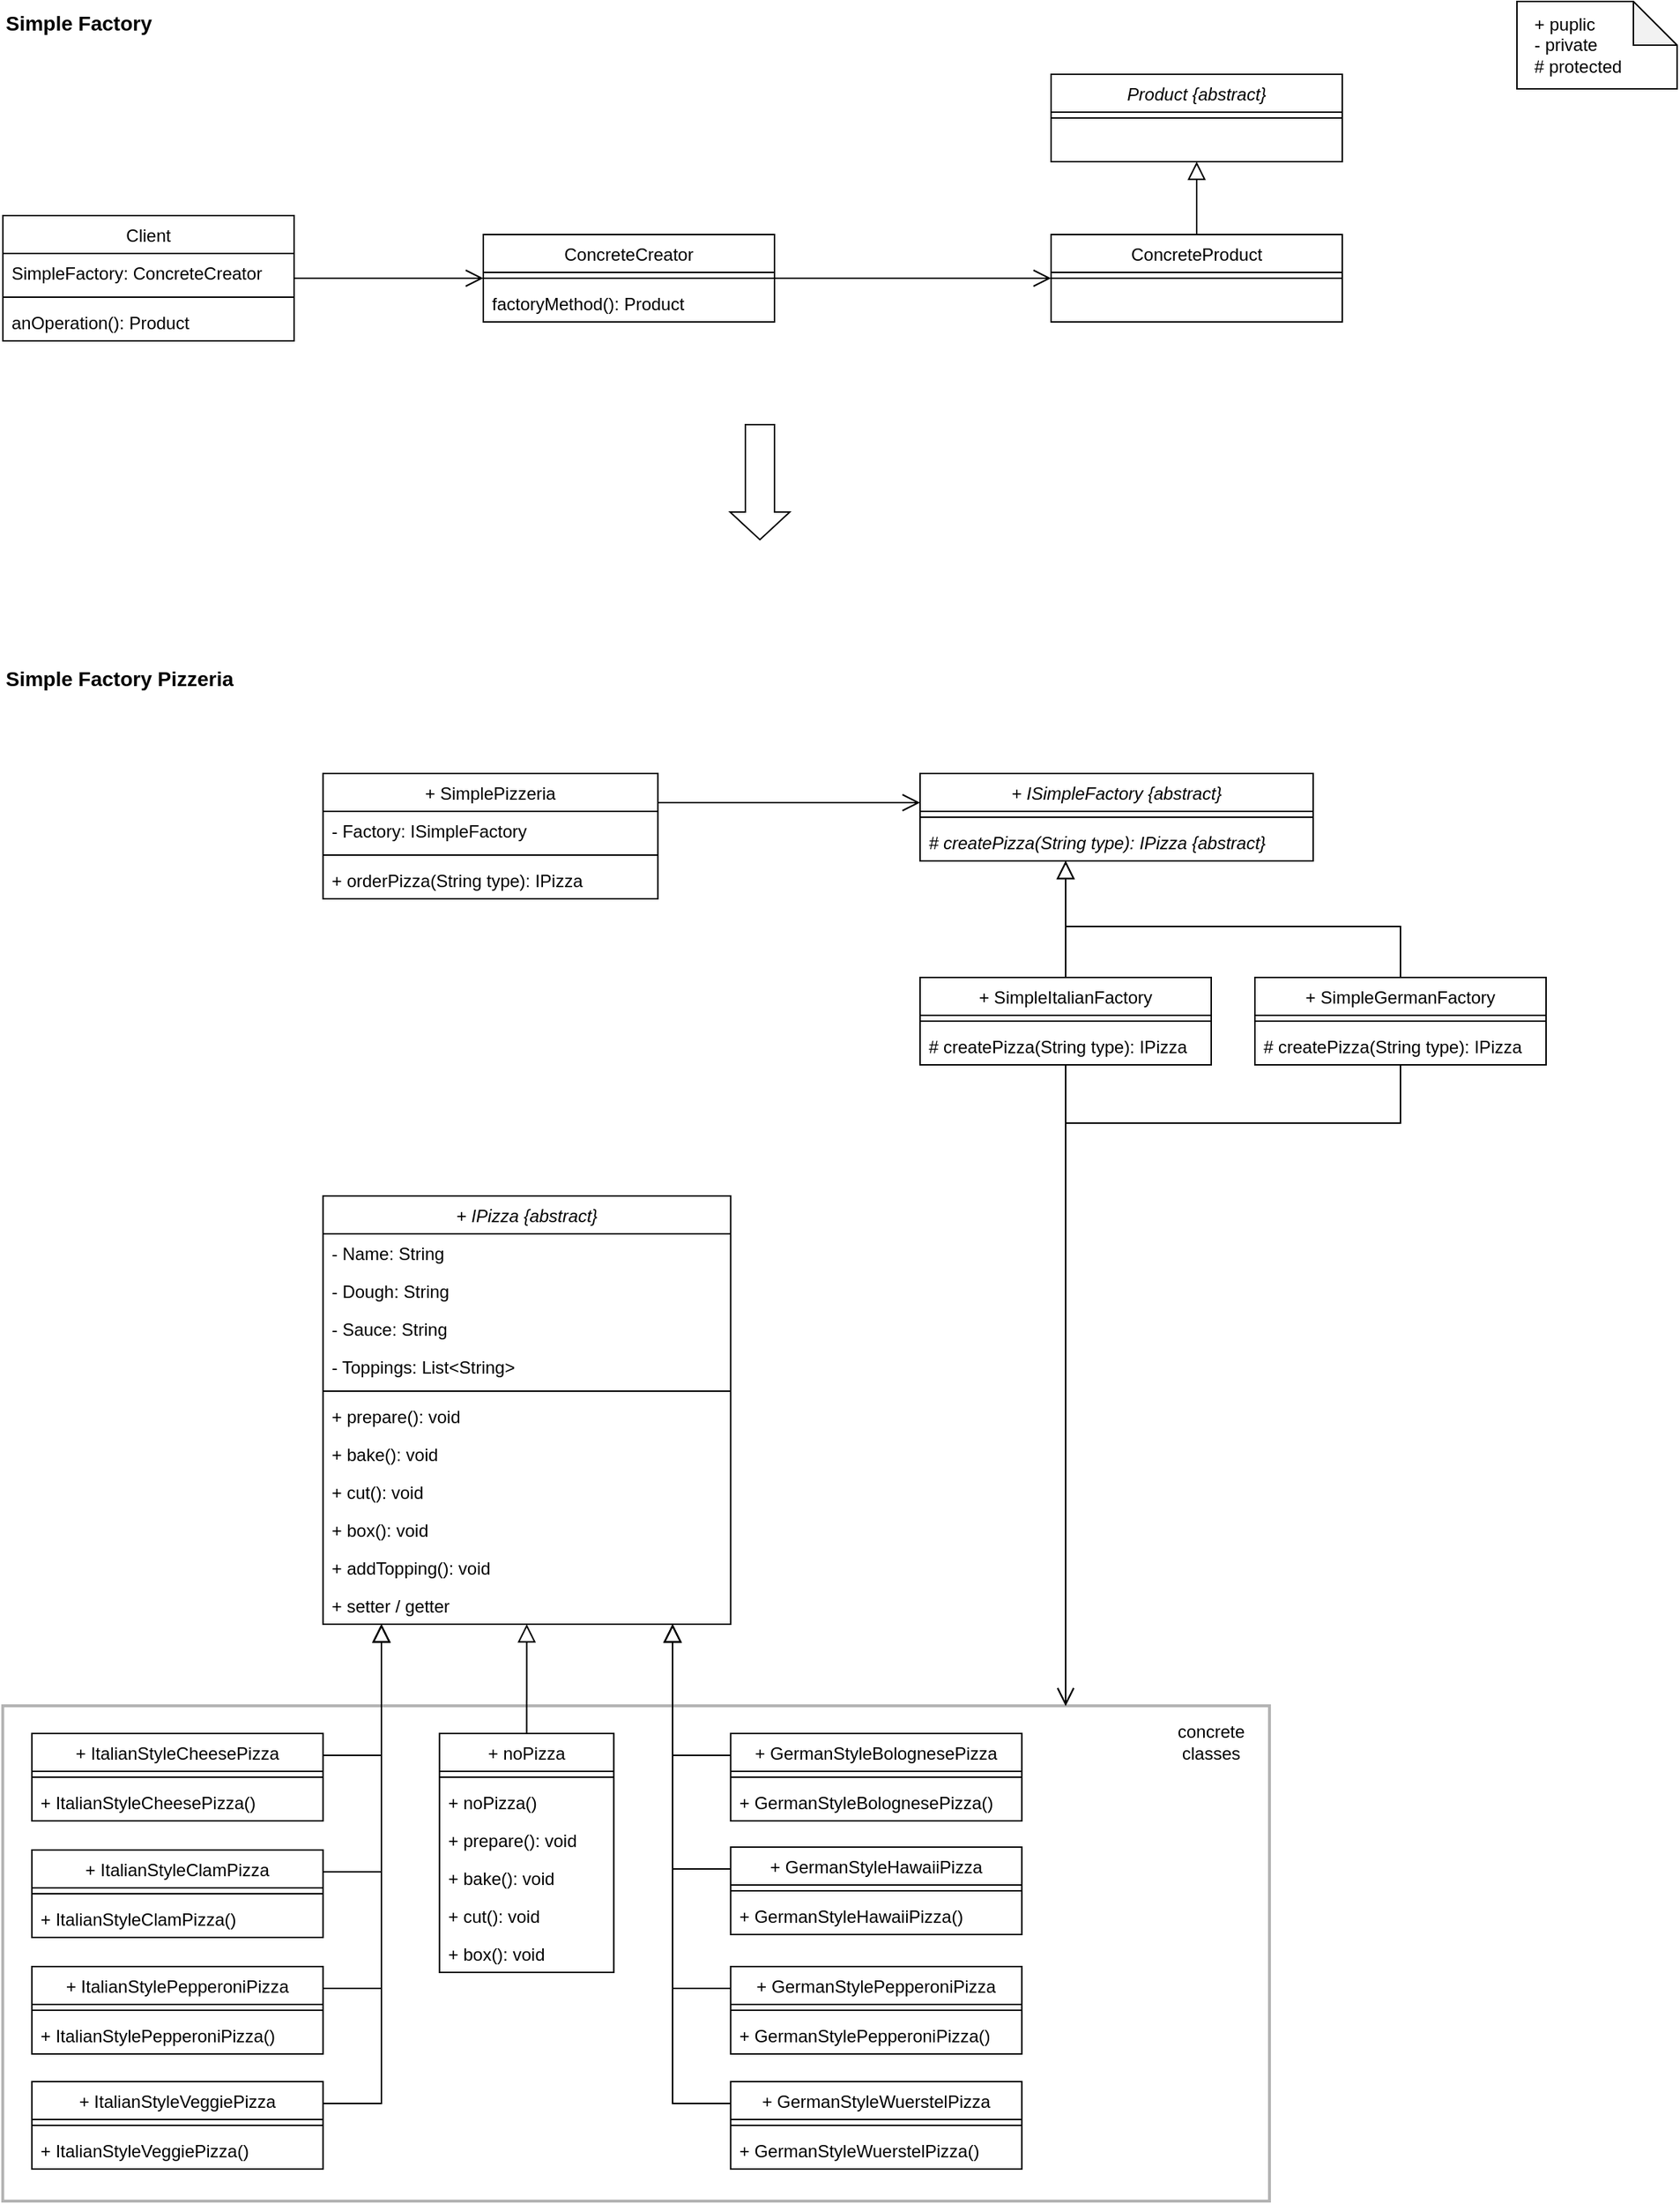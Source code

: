 <mxfile version="24.1.0" type="device">
  <diagram id="C5RBs43oDa-KdzZeNtuy" name="Page-1">
    <mxGraphModel dx="1418" dy="1647" grid="1" gridSize="10" guides="1" tooltips="1" connect="1" arrows="1" fold="1" page="1" pageScale="1" pageWidth="1169" pageHeight="827" math="0" shadow="0">
      <root>
        <mxCell id="WIyWlLk6GJQsqaUBKTNV-0" />
        <mxCell id="WIyWlLk6GJQsqaUBKTNV-1" parent="WIyWlLk6GJQsqaUBKTNV-0" />
        <mxCell id="6FyitzH5xC6aoxi7p-sE-175" value="" style="rounded=0;whiteSpace=wrap;html=1;strokeWidth=2;strokeColor=#B3B3B3;" parent="WIyWlLk6GJQsqaUBKTNV-1" vertex="1">
          <mxGeometry x="9.88" y="350" width="870.12" height="340" as="geometry" />
        </mxCell>
        <mxCell id="zkfFHV4jXpPFQw0GAbJ--0" value="+ ISimpleFactory {abstract}" style="swimlane;fontStyle=2;align=center;verticalAlign=top;childLayout=stackLayout;horizontal=1;startSize=26;horizontalStack=0;resizeParent=1;resizeLast=0;collapsible=1;marginBottom=0;rounded=0;shadow=0;strokeWidth=1;" parent="WIyWlLk6GJQsqaUBKTNV-1" vertex="1">
          <mxGeometry x="640" y="-290" width="270" height="60" as="geometry">
            <mxRectangle x="230" y="140" width="160" height="26" as="alternateBounds" />
          </mxGeometry>
        </mxCell>
        <mxCell id="zkfFHV4jXpPFQw0GAbJ--4" value="" style="line;html=1;strokeWidth=1;align=left;verticalAlign=middle;spacingTop=-1;spacingLeft=3;spacingRight=3;rotatable=0;labelPosition=right;points=[];portConstraint=eastwest;" parent="zkfFHV4jXpPFQw0GAbJ--0" vertex="1">
          <mxGeometry y="26" width="270" height="8" as="geometry" />
        </mxCell>
        <mxCell id="zkfFHV4jXpPFQw0GAbJ--5" value="# createPizza(String type): IPizza {abstract}" style="text;align=left;verticalAlign=top;spacingLeft=4;spacingRight=4;overflow=hidden;rotatable=0;points=[[0,0.5],[1,0.5]];portConstraint=eastwest;fontStyle=2" parent="zkfFHV4jXpPFQw0GAbJ--0" vertex="1">
          <mxGeometry y="34" width="270" height="26" as="geometry" />
        </mxCell>
        <mxCell id="zkfFHV4jXpPFQw0GAbJ--6" value="+ SimpleItalianFactory" style="swimlane;fontStyle=0;align=center;verticalAlign=top;childLayout=stackLayout;horizontal=1;startSize=26;horizontalStack=0;resizeParent=1;resizeLast=0;collapsible=1;marginBottom=0;rounded=0;shadow=0;strokeWidth=1;" parent="WIyWlLk6GJQsqaUBKTNV-1" vertex="1">
          <mxGeometry x="640" y="-150" width="200" height="60" as="geometry">
            <mxRectangle x="130" y="380" width="160" height="26" as="alternateBounds" />
          </mxGeometry>
        </mxCell>
        <mxCell id="zkfFHV4jXpPFQw0GAbJ--9" value="" style="line;html=1;strokeWidth=1;align=left;verticalAlign=middle;spacingTop=-1;spacingLeft=3;spacingRight=3;rotatable=0;labelPosition=right;points=[];portConstraint=eastwest;" parent="zkfFHV4jXpPFQw0GAbJ--6" vertex="1">
          <mxGeometry y="26" width="200" height="8" as="geometry" />
        </mxCell>
        <mxCell id="6FyitzH5xC6aoxi7p-sE-15" value="# createPizza(String type): IPizza" style="text;align=left;verticalAlign=top;spacingLeft=4;spacingRight=4;overflow=hidden;rotatable=0;points=[[0,0.5],[1,0.5]];portConstraint=eastwest;fontStyle=0" parent="zkfFHV4jXpPFQw0GAbJ--6" vertex="1">
          <mxGeometry y="34" width="200" height="26" as="geometry" />
        </mxCell>
        <mxCell id="zkfFHV4jXpPFQw0GAbJ--12" value="" style="endArrow=block;endSize=10;endFill=0;shadow=0;strokeWidth=1;rounded=0;edgeStyle=elbowEdgeStyle;elbow=vertical;" parent="WIyWlLk6GJQsqaUBKTNV-1" source="zkfFHV4jXpPFQw0GAbJ--6" target="zkfFHV4jXpPFQw0GAbJ--0" edge="1">
          <mxGeometry width="160" relative="1" as="geometry">
            <mxPoint x="710" y="-247" as="sourcePoint" />
            <mxPoint x="710" y="-247" as="targetPoint" />
            <Array as="points">
              <mxPoint x="740" y="-180" />
            </Array>
          </mxGeometry>
        </mxCell>
        <mxCell id="6FyitzH5xC6aoxi7p-sE-14" value="&lt;div&gt;+ puplic&lt;/div&gt;&lt;div&gt;- private&lt;/div&gt;&lt;div&gt;# protected&lt;/div&gt;" style="shape=note;whiteSpace=wrap;html=1;backgroundOutline=1;darkOpacity=0.05;align=left;spacingLeft=10;" parent="WIyWlLk6GJQsqaUBKTNV-1" vertex="1">
          <mxGeometry x="1050" y="-820" width="110" height="60" as="geometry" />
        </mxCell>
        <mxCell id="6FyitzH5xC6aoxi7p-sE-16" value="+ SimpleGermanFactory" style="swimlane;fontStyle=0;align=center;verticalAlign=top;childLayout=stackLayout;horizontal=1;startSize=26;horizontalStack=0;resizeParent=1;resizeLast=0;collapsible=1;marginBottom=0;rounded=0;shadow=0;strokeWidth=1;" parent="WIyWlLk6GJQsqaUBKTNV-1" vertex="1">
          <mxGeometry x="870" y="-150" width="200" height="60" as="geometry">
            <mxRectangle x="130" y="380" width="160" height="26" as="alternateBounds" />
          </mxGeometry>
        </mxCell>
        <mxCell id="6FyitzH5xC6aoxi7p-sE-17" value="" style="line;html=1;strokeWidth=1;align=left;verticalAlign=middle;spacingTop=-1;spacingLeft=3;spacingRight=3;rotatable=0;labelPosition=right;points=[];portConstraint=eastwest;" parent="6FyitzH5xC6aoxi7p-sE-16" vertex="1">
          <mxGeometry y="26" width="200" height="8" as="geometry" />
        </mxCell>
        <mxCell id="6FyitzH5xC6aoxi7p-sE-18" value="# createPizza(String type): IPizza" style="text;align=left;verticalAlign=top;spacingLeft=4;spacingRight=4;overflow=hidden;rotatable=0;points=[[0,0.5],[1,0.5]];portConstraint=eastwest;fontStyle=0" parent="6FyitzH5xC6aoxi7p-sE-16" vertex="1">
          <mxGeometry y="34" width="200" height="26" as="geometry" />
        </mxCell>
        <mxCell id="6FyitzH5xC6aoxi7p-sE-19" value="" style="endArrow=block;endSize=10;endFill=0;shadow=0;strokeWidth=1;rounded=0;edgeStyle=elbowEdgeStyle;elbow=vertical;" parent="WIyWlLk6GJQsqaUBKTNV-1" source="6FyitzH5xC6aoxi7p-sE-16" target="zkfFHV4jXpPFQw0GAbJ--0" edge="1">
          <mxGeometry width="160" relative="1" as="geometry">
            <mxPoint x="970" y="-150" as="sourcePoint" />
            <mxPoint x="801" y="-230" as="targetPoint" />
            <Array as="points">
              <mxPoint x="740" y="-185" />
            </Array>
          </mxGeometry>
        </mxCell>
        <mxCell id="6FyitzH5xC6aoxi7p-sE-20" value="+ IPizza {abstract}" style="swimlane;fontStyle=2;align=center;verticalAlign=top;childLayout=stackLayout;horizontal=1;startSize=26;horizontalStack=0;resizeParent=1;resizeLast=0;collapsible=1;marginBottom=0;rounded=0;shadow=0;strokeWidth=1;" parent="WIyWlLk6GJQsqaUBKTNV-1" vertex="1">
          <mxGeometry x="229.88" width="280" height="294" as="geometry">
            <mxRectangle x="230" y="140" width="160" height="26" as="alternateBounds" />
          </mxGeometry>
        </mxCell>
        <mxCell id="6FyitzH5xC6aoxi7p-sE-32" value="- Name: String" style="text;align=left;verticalAlign=top;spacingLeft=4;spacingRight=4;overflow=hidden;rotatable=0;points=[[0,0.5],[1,0.5]];portConstraint=eastwest;" parent="6FyitzH5xC6aoxi7p-sE-20" vertex="1">
          <mxGeometry y="26" width="280" height="26" as="geometry" />
        </mxCell>
        <mxCell id="6FyitzH5xC6aoxi7p-sE-33" value="- Dough: String" style="text;align=left;verticalAlign=top;spacingLeft=4;spacingRight=4;overflow=hidden;rotatable=0;points=[[0,0.5],[1,0.5]];portConstraint=eastwest;" parent="6FyitzH5xC6aoxi7p-sE-20" vertex="1">
          <mxGeometry y="52" width="280" height="26" as="geometry" />
        </mxCell>
        <mxCell id="6FyitzH5xC6aoxi7p-sE-34" value="- Sauce: String" style="text;align=left;verticalAlign=top;spacingLeft=4;spacingRight=4;overflow=hidden;rotatable=0;points=[[0,0.5],[1,0.5]];portConstraint=eastwest;" parent="6FyitzH5xC6aoxi7p-sE-20" vertex="1">
          <mxGeometry y="78" width="280" height="26" as="geometry" />
        </mxCell>
        <mxCell id="6FyitzH5xC6aoxi7p-sE-35" value="- Toppings: List&lt;String&gt;" style="text;align=left;verticalAlign=top;spacingLeft=4;spacingRight=4;overflow=hidden;rotatable=0;points=[[0,0.5],[1,0.5]];portConstraint=eastwest;" parent="6FyitzH5xC6aoxi7p-sE-20" vertex="1">
          <mxGeometry y="104" width="280" height="26" as="geometry" />
        </mxCell>
        <mxCell id="6FyitzH5xC6aoxi7p-sE-21" value="" style="line;html=1;strokeWidth=1;align=left;verticalAlign=middle;spacingTop=-1;spacingLeft=3;spacingRight=3;rotatable=0;labelPosition=right;points=[];portConstraint=eastwest;" parent="6FyitzH5xC6aoxi7p-sE-20" vertex="1">
          <mxGeometry y="130" width="280" height="8" as="geometry" />
        </mxCell>
        <mxCell id="6FyitzH5xC6aoxi7p-sE-22" value="+ prepare(): void" style="text;align=left;verticalAlign=top;spacingLeft=4;spacingRight=4;overflow=hidden;rotatable=0;points=[[0,0.5],[1,0.5]];portConstraint=eastwest;fontStyle=0" parent="6FyitzH5xC6aoxi7p-sE-20" vertex="1">
          <mxGeometry y="138" width="280" height="26" as="geometry" />
        </mxCell>
        <mxCell id="6FyitzH5xC6aoxi7p-sE-36" value="+ bake(): void" style="text;align=left;verticalAlign=top;spacingLeft=4;spacingRight=4;overflow=hidden;rotatable=0;points=[[0,0.5],[1,0.5]];portConstraint=eastwest;fontStyle=0" parent="6FyitzH5xC6aoxi7p-sE-20" vertex="1">
          <mxGeometry y="164" width="280" height="26" as="geometry" />
        </mxCell>
        <mxCell id="6FyitzH5xC6aoxi7p-sE-37" value="+ cut(): void" style="text;align=left;verticalAlign=top;spacingLeft=4;spacingRight=4;overflow=hidden;rotatable=0;points=[[0,0.5],[1,0.5]];portConstraint=eastwest;fontStyle=0" parent="6FyitzH5xC6aoxi7p-sE-20" vertex="1">
          <mxGeometry y="190" width="280" height="26" as="geometry" />
        </mxCell>
        <mxCell id="6FyitzH5xC6aoxi7p-sE-38" value="+ box(): void" style="text;align=left;verticalAlign=top;spacingLeft=4;spacingRight=4;overflow=hidden;rotatable=0;points=[[0,0.5],[1,0.5]];portConstraint=eastwest;fontStyle=0" parent="6FyitzH5xC6aoxi7p-sE-20" vertex="1">
          <mxGeometry y="216" width="280" height="26" as="geometry" />
        </mxCell>
        <mxCell id="6FyitzH5xC6aoxi7p-sE-39" value="+ addTopping(): void" style="text;align=left;verticalAlign=top;spacingLeft=4;spacingRight=4;overflow=hidden;rotatable=0;points=[[0,0.5],[1,0.5]];portConstraint=eastwest;fontStyle=0" parent="6FyitzH5xC6aoxi7p-sE-20" vertex="1">
          <mxGeometry y="242" width="280" height="26" as="geometry" />
        </mxCell>
        <mxCell id="6FyitzH5xC6aoxi7p-sE-40" value="+ setter / getter" style="text;align=left;verticalAlign=top;spacingLeft=4;spacingRight=4;overflow=hidden;rotatable=0;points=[[0,0.5],[1,0.5]];portConstraint=eastwest;fontStyle=0" parent="6FyitzH5xC6aoxi7p-sE-20" vertex="1">
          <mxGeometry y="268" width="280" height="26" as="geometry" />
        </mxCell>
        <mxCell id="6FyitzH5xC6aoxi7p-sE-24" value="+ GermanStyleBolognesePizza" style="swimlane;fontStyle=0;align=center;verticalAlign=top;childLayout=stackLayout;horizontal=1;startSize=26;horizontalStack=0;resizeParent=1;resizeLast=0;collapsible=1;marginBottom=0;rounded=0;shadow=0;strokeWidth=1;" parent="WIyWlLk6GJQsqaUBKTNV-1" vertex="1">
          <mxGeometry x="509.88" y="369" width="200" height="60" as="geometry">
            <mxRectangle x="130" y="380" width="160" height="26" as="alternateBounds" />
          </mxGeometry>
        </mxCell>
        <mxCell id="6FyitzH5xC6aoxi7p-sE-25" value="" style="line;html=1;strokeWidth=1;align=left;verticalAlign=middle;spacingTop=-1;spacingLeft=3;spacingRight=3;rotatable=0;labelPosition=right;points=[];portConstraint=eastwest;" parent="6FyitzH5xC6aoxi7p-sE-24" vertex="1">
          <mxGeometry y="26" width="200" height="8" as="geometry" />
        </mxCell>
        <mxCell id="6FyitzH5xC6aoxi7p-sE-86" value="+ GermanStyleBolognesePizza()" style="text;align=left;verticalAlign=top;spacingLeft=4;spacingRight=4;overflow=hidden;rotatable=0;points=[[0,0.5],[1,0.5]];portConstraint=eastwest;fontStyle=0" parent="6FyitzH5xC6aoxi7p-sE-24" vertex="1">
          <mxGeometry y="34" width="200" height="26" as="geometry" />
        </mxCell>
        <mxCell id="6FyitzH5xC6aoxi7p-sE-27" value="" style="endArrow=block;endSize=10;endFill=0;shadow=0;strokeWidth=1;rounded=0;edgeStyle=elbowEdgeStyle;exitX=0;exitY=0.25;exitDx=0;exitDy=0;" parent="WIyWlLk6GJQsqaUBKTNV-1" source="6FyitzH5xC6aoxi7p-sE-24" target="6FyitzH5xC6aoxi7p-sE-20" edge="1">
          <mxGeometry width="160" relative="1" as="geometry">
            <mxPoint x="439" y="352" as="sourcePoint" />
            <mxPoint x="525" y="339" as="targetPoint" />
            <Array as="points">
              <mxPoint x="470" y="354" />
            </Array>
          </mxGeometry>
        </mxCell>
        <mxCell id="6FyitzH5xC6aoxi7p-sE-31" value="" style="endArrow=block;endSize=10;endFill=0;shadow=0;strokeWidth=1;rounded=0;edgeStyle=elbowEdgeStyle;exitX=0;exitY=0.25;exitDx=0;exitDy=0;" parent="WIyWlLk6GJQsqaUBKTNV-1" source="6FyitzH5xC6aoxi7p-sE-87" target="6FyitzH5xC6aoxi7p-sE-20" edge="1">
          <mxGeometry width="160" relative="1" as="geometry">
            <mxPoint x="499" y="556.94" as="sourcePoint" />
            <mxPoint x="535" y="349" as="targetPoint" />
            <Array as="points">
              <mxPoint x="470" y="440" />
            </Array>
          </mxGeometry>
        </mxCell>
        <mxCell id="6FyitzH5xC6aoxi7p-sE-51" value="+ noPizza" style="swimlane;fontStyle=0;align=center;verticalAlign=top;childLayout=stackLayout;horizontal=1;startSize=26;horizontalStack=0;resizeParent=1;resizeLast=0;collapsible=1;marginBottom=0;rounded=0;shadow=0;strokeWidth=1;" parent="WIyWlLk6GJQsqaUBKTNV-1" vertex="1">
          <mxGeometry x="309.88" y="369" width="119.75" height="164" as="geometry">
            <mxRectangle x="130" y="380" width="160" height="26" as="alternateBounds" />
          </mxGeometry>
        </mxCell>
        <mxCell id="6FyitzH5xC6aoxi7p-sE-52" value="" style="line;html=1;strokeWidth=1;align=left;verticalAlign=middle;spacingTop=-1;spacingLeft=3;spacingRight=3;rotatable=0;labelPosition=right;points=[];portConstraint=eastwest;" parent="6FyitzH5xC6aoxi7p-sE-51" vertex="1">
          <mxGeometry y="26" width="119.75" height="8" as="geometry" />
        </mxCell>
        <mxCell id="6FyitzH5xC6aoxi7p-sE-101" value="+ noPizza()" style="text;align=left;verticalAlign=top;spacingLeft=4;spacingRight=4;overflow=hidden;rotatable=0;points=[[0,0.5],[1,0.5]];portConstraint=eastwest;fontStyle=0" parent="6FyitzH5xC6aoxi7p-sE-51" vertex="1">
          <mxGeometry y="34" width="119.75" height="26" as="geometry" />
        </mxCell>
        <mxCell id="6FyitzH5xC6aoxi7p-sE-53" value="+ prepare(): void" style="text;align=left;verticalAlign=top;spacingLeft=4;spacingRight=4;overflow=hidden;rotatable=0;points=[[0,0.5],[1,0.5]];portConstraint=eastwest;fontStyle=0" parent="6FyitzH5xC6aoxi7p-sE-51" vertex="1">
          <mxGeometry y="60" width="119.75" height="26" as="geometry" />
        </mxCell>
        <mxCell id="6FyitzH5xC6aoxi7p-sE-54" value="+ bake(): void" style="text;align=left;verticalAlign=top;spacingLeft=4;spacingRight=4;overflow=hidden;rotatable=0;points=[[0,0.5],[1,0.5]];portConstraint=eastwest;fontStyle=0" parent="6FyitzH5xC6aoxi7p-sE-51" vertex="1">
          <mxGeometry y="86" width="119.75" height="26" as="geometry" />
        </mxCell>
        <mxCell id="6FyitzH5xC6aoxi7p-sE-55" value="+ cut(): void" style="text;align=left;verticalAlign=top;spacingLeft=4;spacingRight=4;overflow=hidden;rotatable=0;points=[[0,0.5],[1,0.5]];portConstraint=eastwest;fontStyle=0" parent="6FyitzH5xC6aoxi7p-sE-51" vertex="1">
          <mxGeometry y="112" width="119.75" height="26" as="geometry" />
        </mxCell>
        <mxCell id="6FyitzH5xC6aoxi7p-sE-56" value="+ box(): void" style="text;align=left;verticalAlign=top;spacingLeft=4;spacingRight=4;overflow=hidden;rotatable=0;points=[[0,0.5],[1,0.5]];portConstraint=eastwest;fontStyle=0" parent="6FyitzH5xC6aoxi7p-sE-51" vertex="1">
          <mxGeometry y="138" width="119.75" height="26" as="geometry" />
        </mxCell>
        <mxCell id="6FyitzH5xC6aoxi7p-sE-57" value="+ ItalianStyleCheesePizza" style="swimlane;fontStyle=0;align=center;verticalAlign=top;childLayout=stackLayout;horizontal=1;startSize=26;horizontalStack=0;resizeParent=1;resizeLast=0;collapsible=1;marginBottom=0;rounded=0;shadow=0;strokeWidth=1;" parent="WIyWlLk6GJQsqaUBKTNV-1" vertex="1">
          <mxGeometry x="29.88" y="369" width="200" height="60" as="geometry">
            <mxRectangle x="130" y="380" width="160" height="26" as="alternateBounds" />
          </mxGeometry>
        </mxCell>
        <mxCell id="6FyitzH5xC6aoxi7p-sE-58" value="" style="line;html=1;strokeWidth=1;align=left;verticalAlign=middle;spacingTop=-1;spacingLeft=3;spacingRight=3;rotatable=0;labelPosition=right;points=[];portConstraint=eastwest;" parent="6FyitzH5xC6aoxi7p-sE-57" vertex="1">
          <mxGeometry y="26" width="200" height="8" as="geometry" />
        </mxCell>
        <mxCell id="6FyitzH5xC6aoxi7p-sE-62" value="+ ItalianStyleCheesePizza()" style="text;align=left;verticalAlign=top;spacingLeft=4;spacingRight=4;overflow=hidden;rotatable=0;points=[[0,0.5],[1,0.5]];portConstraint=eastwest;fontStyle=0" parent="6FyitzH5xC6aoxi7p-sE-57" vertex="1">
          <mxGeometry y="34" width="200" height="26" as="geometry" />
        </mxCell>
        <mxCell id="6FyitzH5xC6aoxi7p-sE-63" value="" style="endArrow=block;endSize=10;endFill=0;shadow=0;strokeWidth=1;rounded=0;edgeStyle=elbowEdgeStyle;exitX=1;exitY=0.25;exitDx=0;exitDy=0;" parent="WIyWlLk6GJQsqaUBKTNV-1" source="6FyitzH5xC6aoxi7p-sE-57" target="6FyitzH5xC6aoxi7p-sE-20" edge="1">
          <mxGeometry width="160" relative="1" as="geometry">
            <mxPoint x="240" y="354" as="sourcePoint" />
            <mxPoint x="270.25" y="303" as="targetPoint" />
            <Array as="points">
              <mxPoint x="270" y="350" />
            </Array>
          </mxGeometry>
        </mxCell>
        <mxCell id="6FyitzH5xC6aoxi7p-sE-64" value="" style="endArrow=block;endSize=10;endFill=0;shadow=0;strokeWidth=1;rounded=0;edgeStyle=elbowEdgeStyle;exitX=1;exitY=0.25;exitDx=0;exitDy=0;" parent="WIyWlLk6GJQsqaUBKTNV-1" source="6FyitzH5xC6aoxi7p-sE-65" target="6FyitzH5xC6aoxi7p-sE-20" edge="1">
          <mxGeometry width="160" relative="1" as="geometry">
            <mxPoint x="254" y="539" as="sourcePoint" />
            <mxPoint x="270.25" y="303" as="targetPoint" />
            <Array as="points">
              <mxPoint x="270" y="430" />
            </Array>
          </mxGeometry>
        </mxCell>
        <mxCell id="6FyitzH5xC6aoxi7p-sE-65" value="+ ItalianStyleClamPizza" style="swimlane;fontStyle=0;align=center;verticalAlign=top;childLayout=stackLayout;horizontal=1;startSize=26;horizontalStack=0;resizeParent=1;resizeLast=0;collapsible=1;marginBottom=0;rounded=0;shadow=0;strokeWidth=1;" parent="WIyWlLk6GJQsqaUBKTNV-1" vertex="1">
          <mxGeometry x="29.88" y="449" width="200" height="60" as="geometry">
            <mxRectangle x="130" y="380" width="160" height="26" as="alternateBounds" />
          </mxGeometry>
        </mxCell>
        <mxCell id="6FyitzH5xC6aoxi7p-sE-66" value="" style="line;html=1;strokeWidth=1;align=left;verticalAlign=middle;spacingTop=-1;spacingLeft=3;spacingRight=3;rotatable=0;labelPosition=right;points=[];portConstraint=eastwest;" parent="6FyitzH5xC6aoxi7p-sE-65" vertex="1">
          <mxGeometry y="26" width="200" height="8" as="geometry" />
        </mxCell>
        <mxCell id="6FyitzH5xC6aoxi7p-sE-77" value="+ ItalianStyleClamPizza()" style="text;align=left;verticalAlign=top;spacingLeft=4;spacingRight=4;overflow=hidden;rotatable=0;points=[[0,0.5],[1,0.5]];portConstraint=eastwest;fontStyle=0" parent="6FyitzH5xC6aoxi7p-sE-65" vertex="1">
          <mxGeometry y="34" width="200" height="26" as="geometry" />
        </mxCell>
        <mxCell id="6FyitzH5xC6aoxi7p-sE-78" value="+ ItalianStylePepperoniPizza" style="swimlane;fontStyle=0;align=center;verticalAlign=top;childLayout=stackLayout;horizontal=1;startSize=26;horizontalStack=0;resizeParent=1;resizeLast=0;collapsible=1;marginBottom=0;rounded=0;shadow=0;strokeWidth=1;" parent="WIyWlLk6GJQsqaUBKTNV-1" vertex="1">
          <mxGeometry x="29.88" y="529" width="200" height="60" as="geometry">
            <mxRectangle x="130" y="380" width="160" height="26" as="alternateBounds" />
          </mxGeometry>
        </mxCell>
        <mxCell id="6FyitzH5xC6aoxi7p-sE-79" value="" style="line;html=1;strokeWidth=1;align=left;verticalAlign=middle;spacingTop=-1;spacingLeft=3;spacingRight=3;rotatable=0;labelPosition=right;points=[];portConstraint=eastwest;" parent="6FyitzH5xC6aoxi7p-sE-78" vertex="1">
          <mxGeometry y="26" width="200" height="8" as="geometry" />
        </mxCell>
        <mxCell id="6FyitzH5xC6aoxi7p-sE-80" value="+ ItalianStylePepperoniPizza()" style="text;align=left;verticalAlign=top;spacingLeft=4;spacingRight=4;overflow=hidden;rotatable=0;points=[[0,0.5],[1,0.5]];portConstraint=eastwest;fontStyle=0" parent="6FyitzH5xC6aoxi7p-sE-78" vertex="1">
          <mxGeometry y="34" width="200" height="26" as="geometry" />
        </mxCell>
        <mxCell id="6FyitzH5xC6aoxi7p-sE-81" value="+ ItalianStyleVeggiePizza" style="swimlane;fontStyle=0;align=center;verticalAlign=top;childLayout=stackLayout;horizontal=1;startSize=26;horizontalStack=0;resizeParent=1;resizeLast=0;collapsible=1;marginBottom=0;rounded=0;shadow=0;strokeWidth=1;" parent="WIyWlLk6GJQsqaUBKTNV-1" vertex="1">
          <mxGeometry x="29.88" y="608" width="200" height="60" as="geometry">
            <mxRectangle x="130" y="380" width="160" height="26" as="alternateBounds" />
          </mxGeometry>
        </mxCell>
        <mxCell id="6FyitzH5xC6aoxi7p-sE-82" value="" style="line;html=1;strokeWidth=1;align=left;verticalAlign=middle;spacingTop=-1;spacingLeft=3;spacingRight=3;rotatable=0;labelPosition=right;points=[];portConstraint=eastwest;" parent="6FyitzH5xC6aoxi7p-sE-81" vertex="1">
          <mxGeometry y="26" width="200" height="8" as="geometry" />
        </mxCell>
        <mxCell id="6FyitzH5xC6aoxi7p-sE-83" value="+ ItalianStyleVeggiePizza()" style="text;align=left;verticalAlign=top;spacingLeft=4;spacingRight=4;overflow=hidden;rotatable=0;points=[[0,0.5],[1,0.5]];portConstraint=eastwest;fontStyle=0" parent="6FyitzH5xC6aoxi7p-sE-81" vertex="1">
          <mxGeometry y="34" width="200" height="26" as="geometry" />
        </mxCell>
        <mxCell id="6FyitzH5xC6aoxi7p-sE-84" value="" style="endArrow=block;endSize=10;endFill=0;shadow=0;strokeWidth=1;rounded=0;edgeStyle=elbowEdgeStyle;exitX=1;exitY=0.25;exitDx=0;exitDy=0;" parent="WIyWlLk6GJQsqaUBKTNV-1" source="6FyitzH5xC6aoxi7p-sE-78" target="6FyitzH5xC6aoxi7p-sE-20" edge="1">
          <mxGeometry width="160" relative="1" as="geometry">
            <mxPoint x="245" y="444" as="sourcePoint" />
            <mxPoint x="295" y="349" as="targetPoint" />
            <Array as="points">
              <mxPoint x="270" y="520" />
            </Array>
          </mxGeometry>
        </mxCell>
        <mxCell id="6FyitzH5xC6aoxi7p-sE-85" value="" style="endArrow=block;endSize=10;endFill=0;shadow=0;strokeWidth=1;rounded=0;edgeStyle=elbowEdgeStyle;exitX=1;exitY=0.25;exitDx=0;exitDy=0;" parent="WIyWlLk6GJQsqaUBKTNV-1" source="6FyitzH5xC6aoxi7p-sE-81" target="6FyitzH5xC6aoxi7p-sE-20" edge="1">
          <mxGeometry width="160" relative="1" as="geometry">
            <mxPoint x="245" y="524" as="sourcePoint" />
            <mxPoint x="285" y="313" as="targetPoint" />
            <Array as="points">
              <mxPoint x="270" y="593" />
            </Array>
          </mxGeometry>
        </mxCell>
        <mxCell id="6FyitzH5xC6aoxi7p-sE-87" value="+ GermanStyleHawaiiPizza" style="swimlane;fontStyle=0;align=center;verticalAlign=top;childLayout=stackLayout;horizontal=1;startSize=26;horizontalStack=0;resizeParent=1;resizeLast=0;collapsible=1;marginBottom=0;rounded=0;shadow=0;strokeWidth=1;" parent="WIyWlLk6GJQsqaUBKTNV-1" vertex="1">
          <mxGeometry x="509.88" y="447" width="200" height="60" as="geometry">
            <mxRectangle x="130" y="380" width="160" height="26" as="alternateBounds" />
          </mxGeometry>
        </mxCell>
        <mxCell id="6FyitzH5xC6aoxi7p-sE-88" value="" style="line;html=1;strokeWidth=1;align=left;verticalAlign=middle;spacingTop=-1;spacingLeft=3;spacingRight=3;rotatable=0;labelPosition=right;points=[];portConstraint=eastwest;" parent="6FyitzH5xC6aoxi7p-sE-87" vertex="1">
          <mxGeometry y="26" width="200" height="8" as="geometry" />
        </mxCell>
        <mxCell id="6FyitzH5xC6aoxi7p-sE-89" value="+ GermanStyleHawaiiPizza()" style="text;align=left;verticalAlign=top;spacingLeft=4;spacingRight=4;overflow=hidden;rotatable=0;points=[[0,0.5],[1,0.5]];portConstraint=eastwest;fontStyle=0" parent="6FyitzH5xC6aoxi7p-sE-87" vertex="1">
          <mxGeometry y="34" width="200" height="26" as="geometry" />
        </mxCell>
        <mxCell id="6FyitzH5xC6aoxi7p-sE-90" value="+ GermanStylePepperoniPizza" style="swimlane;fontStyle=0;align=center;verticalAlign=top;childLayout=stackLayout;horizontal=1;startSize=26;horizontalStack=0;resizeParent=1;resizeLast=0;collapsible=1;marginBottom=0;rounded=0;shadow=0;strokeWidth=1;" parent="WIyWlLk6GJQsqaUBKTNV-1" vertex="1">
          <mxGeometry x="509.88" y="529" width="200" height="60" as="geometry">
            <mxRectangle x="130" y="380" width="160" height="26" as="alternateBounds" />
          </mxGeometry>
        </mxCell>
        <mxCell id="6FyitzH5xC6aoxi7p-sE-91" value="" style="line;html=1;strokeWidth=1;align=left;verticalAlign=middle;spacingTop=-1;spacingLeft=3;spacingRight=3;rotatable=0;labelPosition=right;points=[];portConstraint=eastwest;" parent="6FyitzH5xC6aoxi7p-sE-90" vertex="1">
          <mxGeometry y="26" width="200" height="8" as="geometry" />
        </mxCell>
        <mxCell id="6FyitzH5xC6aoxi7p-sE-92" value="+ GermanStylePepperoniPizza()" style="text;align=left;verticalAlign=top;spacingLeft=4;spacingRight=4;overflow=hidden;rotatable=0;points=[[0,0.5],[1,0.5]];portConstraint=eastwest;fontStyle=0" parent="6FyitzH5xC6aoxi7p-sE-90" vertex="1">
          <mxGeometry y="34" width="200" height="26" as="geometry" />
        </mxCell>
        <mxCell id="6FyitzH5xC6aoxi7p-sE-93" value="" style="endArrow=block;endSize=10;endFill=0;shadow=0;strokeWidth=1;rounded=0;edgeStyle=elbowEdgeStyle;exitX=0;exitY=0.25;exitDx=0;exitDy=0;" parent="WIyWlLk6GJQsqaUBKTNV-1" source="6FyitzH5xC6aoxi7p-sE-90" target="6FyitzH5xC6aoxi7p-sE-20" edge="1">
          <mxGeometry width="160" relative="1" as="geometry">
            <mxPoint x="520" y="442" as="sourcePoint" />
            <mxPoint x="471" y="314" as="targetPoint" />
            <Array as="points">
              <mxPoint x="470" y="520" />
            </Array>
          </mxGeometry>
        </mxCell>
        <mxCell id="6FyitzH5xC6aoxi7p-sE-94" value="+ GermanStyleWuerstelPizza" style="swimlane;fontStyle=0;align=center;verticalAlign=top;childLayout=stackLayout;horizontal=1;startSize=26;horizontalStack=0;resizeParent=1;resizeLast=0;collapsible=1;marginBottom=0;rounded=0;shadow=0;strokeWidth=1;" parent="WIyWlLk6GJQsqaUBKTNV-1" vertex="1">
          <mxGeometry x="509.88" y="608" width="200" height="60" as="geometry">
            <mxRectangle x="130" y="380" width="160" height="26" as="alternateBounds" />
          </mxGeometry>
        </mxCell>
        <mxCell id="6FyitzH5xC6aoxi7p-sE-95" value="" style="line;html=1;strokeWidth=1;align=left;verticalAlign=middle;spacingTop=-1;spacingLeft=3;spacingRight=3;rotatable=0;labelPosition=right;points=[];portConstraint=eastwest;" parent="6FyitzH5xC6aoxi7p-sE-94" vertex="1">
          <mxGeometry y="26" width="200" height="8" as="geometry" />
        </mxCell>
        <mxCell id="6FyitzH5xC6aoxi7p-sE-96" value="+ GermanStyleWuerstelPizza()" style="text;align=left;verticalAlign=top;spacingLeft=4;spacingRight=4;overflow=hidden;rotatable=0;points=[[0,0.5],[1,0.5]];portConstraint=eastwest;fontStyle=0" parent="6FyitzH5xC6aoxi7p-sE-94" vertex="1">
          <mxGeometry y="34" width="200" height="26" as="geometry" />
        </mxCell>
        <mxCell id="6FyitzH5xC6aoxi7p-sE-98" value="" style="endArrow=block;endSize=10;endFill=0;shadow=0;strokeWidth=1;rounded=0;edgeStyle=elbowEdgeStyle;exitX=0;exitY=0.25;exitDx=0;exitDy=0;" parent="WIyWlLk6GJQsqaUBKTNV-1" source="6FyitzH5xC6aoxi7p-sE-94" target="6FyitzH5xC6aoxi7p-sE-20" edge="1">
          <mxGeometry width="160" relative="1" as="geometry">
            <mxPoint x="520" y="524" as="sourcePoint" />
            <mxPoint x="480" y="314" as="targetPoint" />
            <Array as="points">
              <mxPoint x="470" y="600" />
            </Array>
          </mxGeometry>
        </mxCell>
        <mxCell id="6FyitzH5xC6aoxi7p-sE-99" value="" style="endArrow=block;endSize=10;endFill=0;shadow=0;strokeWidth=1;rounded=0;" parent="WIyWlLk6GJQsqaUBKTNV-1" source="6FyitzH5xC6aoxi7p-sE-51" target="6FyitzH5xC6aoxi7p-sE-20" edge="1">
          <mxGeometry width="160" relative="1" as="geometry">
            <mxPoint x="520" y="603" as="sourcePoint" />
            <mxPoint x="480" y="314" as="targetPoint" />
          </mxGeometry>
        </mxCell>
        <mxCell id="6FyitzH5xC6aoxi7p-sE-102" value="" style="endArrow=open;html=1;rounded=0;endFill=0;strokeWidth=1;endSize=10;startSize=10;elbow=vertical;edgeStyle=elbowEdgeStyle;" parent="WIyWlLk6GJQsqaUBKTNV-1" source="6FyitzH5xC6aoxi7p-sE-16" target="6FyitzH5xC6aoxi7p-sE-175" edge="1">
          <mxGeometry width="50" height="50" relative="1" as="geometry">
            <mxPoint x="640" y="-170" as="sourcePoint" />
            <mxPoint x="525" y="270" as="targetPoint" />
            <Array as="points">
              <mxPoint x="740" y="-50" />
            </Array>
          </mxGeometry>
        </mxCell>
        <mxCell id="6FyitzH5xC6aoxi7p-sE-105" value="" style="endArrow=open;html=1;rounded=0;endFill=0;strokeWidth=1;endSize=10;startSize=10;edgeStyle=elbowEdgeStyle;" parent="WIyWlLk6GJQsqaUBKTNV-1" source="zkfFHV4jXpPFQw0GAbJ--6" target="6FyitzH5xC6aoxi7p-sE-175" edge="1">
          <mxGeometry width="50" height="50" relative="1" as="geometry">
            <mxPoint x="490" y="320" as="sourcePoint" />
            <mxPoint x="690" y="185" as="targetPoint" />
            <Array as="points">
              <mxPoint x="740" y="290" />
            </Array>
          </mxGeometry>
        </mxCell>
        <mxCell id="6FyitzH5xC6aoxi7p-sE-106" value="ConcreteCreator" style="swimlane;fontStyle=0;align=center;verticalAlign=top;childLayout=stackLayout;horizontal=1;startSize=26;horizontalStack=0;resizeParent=1;resizeLast=0;collapsible=1;marginBottom=0;rounded=0;shadow=0;strokeWidth=1;" parent="WIyWlLk6GJQsqaUBKTNV-1" vertex="1">
          <mxGeometry x="340" y="-660" width="200" height="60" as="geometry">
            <mxRectangle x="230" y="140" width="160" height="26" as="alternateBounds" />
          </mxGeometry>
        </mxCell>
        <mxCell id="6FyitzH5xC6aoxi7p-sE-107" value="" style="line;html=1;strokeWidth=1;align=left;verticalAlign=middle;spacingTop=-1;spacingLeft=3;spacingRight=3;rotatable=0;labelPosition=right;points=[];portConstraint=eastwest;" parent="6FyitzH5xC6aoxi7p-sE-106" vertex="1">
          <mxGeometry y="26" width="200" height="8" as="geometry" />
        </mxCell>
        <mxCell id="6FyitzH5xC6aoxi7p-sE-109" value="factoryMethod(): Product" style="text;align=left;verticalAlign=top;spacingLeft=4;spacingRight=4;overflow=hidden;rotatable=0;points=[[0,0.5],[1,0.5]];portConstraint=eastwest;fontStyle=0" parent="6FyitzH5xC6aoxi7p-sE-106" vertex="1">
          <mxGeometry y="34" width="200" height="26" as="geometry" />
        </mxCell>
        <mxCell id="6FyitzH5xC6aoxi7p-sE-119" value="Product {abstract}" style="swimlane;fontStyle=2;align=center;verticalAlign=top;childLayout=stackLayout;horizontal=1;startSize=26;horizontalStack=0;resizeParent=1;resizeLast=0;collapsible=1;marginBottom=0;rounded=0;shadow=0;strokeWidth=1;" parent="WIyWlLk6GJQsqaUBKTNV-1" vertex="1">
          <mxGeometry x="730" y="-770" width="200" height="60" as="geometry">
            <mxRectangle x="230" y="140" width="160" height="26" as="alternateBounds" />
          </mxGeometry>
        </mxCell>
        <mxCell id="6FyitzH5xC6aoxi7p-sE-124" value="" style="line;html=1;strokeWidth=1;align=left;verticalAlign=middle;spacingTop=-1;spacingLeft=3;spacingRight=3;rotatable=0;labelPosition=right;points=[];portConstraint=eastwest;" parent="6FyitzH5xC6aoxi7p-sE-119" vertex="1">
          <mxGeometry y="26" width="200" height="8" as="geometry" />
        </mxCell>
        <mxCell id="6FyitzH5xC6aoxi7p-sE-136" value="ConcreteProduct" style="swimlane;fontStyle=0;align=center;verticalAlign=top;childLayout=stackLayout;horizontal=1;startSize=26;horizontalStack=0;resizeParent=1;resizeLast=0;collapsible=1;marginBottom=0;rounded=0;shadow=0;strokeWidth=1;" parent="WIyWlLk6GJQsqaUBKTNV-1" vertex="1">
          <mxGeometry x="730" y="-660" width="200" height="60" as="geometry">
            <mxRectangle x="130" y="380" width="160" height="26" as="alternateBounds" />
          </mxGeometry>
        </mxCell>
        <mxCell id="6FyitzH5xC6aoxi7p-sE-137" value="" style="line;html=1;strokeWidth=1;align=left;verticalAlign=middle;spacingTop=-1;spacingLeft=3;spacingRight=3;rotatable=0;labelPosition=right;points=[];portConstraint=eastwest;" parent="6FyitzH5xC6aoxi7p-sE-136" vertex="1">
          <mxGeometry y="26" width="200" height="8" as="geometry" />
        </mxCell>
        <mxCell id="6FyitzH5xC6aoxi7p-sE-170" value="" style="endArrow=block;endSize=10;endFill=0;shadow=0;strokeWidth=1;rounded=0;" parent="WIyWlLk6GJQsqaUBKTNV-1" source="6FyitzH5xC6aoxi7p-sE-136" target="6FyitzH5xC6aoxi7p-sE-119" edge="1">
          <mxGeometry width="160" relative="1" as="geometry">
            <mxPoint x="1014.13" y="-67" as="sourcePoint" />
            <mxPoint x="974.13" y="-356" as="targetPoint" />
          </mxGeometry>
        </mxCell>
        <mxCell id="6FyitzH5xC6aoxi7p-sE-171" value="" style="endArrow=open;html=1;rounded=0;endFill=0;strokeWidth=1;endSize=10;startSize=10;" parent="WIyWlLk6GJQsqaUBKTNV-1" source="6FyitzH5xC6aoxi7p-sE-106" target="6FyitzH5xC6aoxi7p-sE-136" edge="1">
          <mxGeometry width="50" height="50" relative="1" as="geometry">
            <mxPoint x="620" y="-400" as="sourcePoint" />
            <mxPoint x="1010" y="-655" as="targetPoint" />
          </mxGeometry>
        </mxCell>
        <mxCell id="6FyitzH5xC6aoxi7p-sE-173" value="Simple Factory Pizzeria" style="text;html=1;align=left;verticalAlign=middle;whiteSpace=wrap;rounded=0;fontSize=14;fontStyle=1" parent="WIyWlLk6GJQsqaUBKTNV-1" vertex="1">
          <mxGeometry x="10" y="-370" width="180" height="30" as="geometry" />
        </mxCell>
        <mxCell id="6FyitzH5xC6aoxi7p-sE-174" value="Simple Factory" style="text;html=1;align=left;verticalAlign=middle;whiteSpace=wrap;rounded=0;fontSize=14;fontStyle=1" parent="WIyWlLk6GJQsqaUBKTNV-1" vertex="1">
          <mxGeometry x="10" y="-820" width="210" height="30" as="geometry" />
        </mxCell>
        <mxCell id="KcKKLnhE4fR_-EpD0bYD-0" value="Client" style="swimlane;fontStyle=0;align=center;verticalAlign=top;childLayout=stackLayout;horizontal=1;startSize=26;horizontalStack=0;resizeParent=1;resizeLast=0;collapsible=1;marginBottom=0;rounded=0;shadow=0;strokeWidth=1;" parent="WIyWlLk6GJQsqaUBKTNV-1" vertex="1">
          <mxGeometry x="10" y="-673" width="200" height="86" as="geometry">
            <mxRectangle x="230" y="140" width="160" height="26" as="alternateBounds" />
          </mxGeometry>
        </mxCell>
        <mxCell id="KcKKLnhE4fR_-EpD0bYD-5" value="SimpleFactory: ConcreteCreator" style="text;align=left;verticalAlign=top;spacingLeft=4;spacingRight=4;overflow=hidden;rotatable=0;points=[[0,0.5],[1,0.5]];portConstraint=eastwest;" parent="KcKKLnhE4fR_-EpD0bYD-0" vertex="1">
          <mxGeometry y="26" width="200" height="26" as="geometry" />
        </mxCell>
        <mxCell id="KcKKLnhE4fR_-EpD0bYD-1" value="" style="line;html=1;strokeWidth=1;align=left;verticalAlign=middle;spacingTop=-1;spacingLeft=3;spacingRight=3;rotatable=0;labelPosition=right;points=[];portConstraint=eastwest;" parent="KcKKLnhE4fR_-EpD0bYD-0" vertex="1">
          <mxGeometry y="52" width="200" height="8" as="geometry" />
        </mxCell>
        <mxCell id="KcKKLnhE4fR_-EpD0bYD-3" value="anOperation(): Product" style="text;align=left;verticalAlign=top;spacingLeft=4;spacingRight=4;overflow=hidden;rotatable=0;points=[[0,0.5],[1,0.5]];portConstraint=eastwest;" parent="KcKKLnhE4fR_-EpD0bYD-0" vertex="1">
          <mxGeometry y="60" width="200" height="26" as="geometry" />
        </mxCell>
        <mxCell id="KcKKLnhE4fR_-EpD0bYD-4" value="" style="endArrow=open;html=1;rounded=0;endFill=0;strokeWidth=1;endSize=10;startSize=10;" parent="WIyWlLk6GJQsqaUBKTNV-1" source="KcKKLnhE4fR_-EpD0bYD-0" target="6FyitzH5xC6aoxi7p-sE-106" edge="1">
          <mxGeometry width="50" height="50" relative="1" as="geometry">
            <mxPoint x="550" y="-630" as="sourcePoint" />
            <mxPoint x="734" y="-464" as="targetPoint" />
          </mxGeometry>
        </mxCell>
        <mxCell id="KcKKLnhE4fR_-EpD0bYD-6" value="" style="shape=flexArrow;endArrow=classic;html=1;rounded=0;width=20;" parent="WIyWlLk6GJQsqaUBKTNV-1" edge="1">
          <mxGeometry width="50" height="50" relative="1" as="geometry">
            <mxPoint x="530" y="-530" as="sourcePoint" />
            <mxPoint x="530" y="-450" as="targetPoint" />
          </mxGeometry>
        </mxCell>
        <mxCell id="KcKKLnhE4fR_-EpD0bYD-7" value="+ SimplePizzeria" style="swimlane;fontStyle=0;align=center;verticalAlign=top;childLayout=stackLayout;horizontal=1;startSize=26;horizontalStack=0;resizeParent=1;resizeLast=0;collapsible=1;marginBottom=0;rounded=0;shadow=0;strokeWidth=1;" parent="WIyWlLk6GJQsqaUBKTNV-1" vertex="1">
          <mxGeometry x="229.88" y="-290" width="230" height="86" as="geometry">
            <mxRectangle x="230" y="140" width="160" height="26" as="alternateBounds" />
          </mxGeometry>
        </mxCell>
        <mxCell id="KcKKLnhE4fR_-EpD0bYD-18" value="- Factory: ISimpleFactory" style="text;align=left;verticalAlign=top;spacingLeft=4;spacingRight=4;overflow=hidden;rotatable=0;points=[[0,0.5],[1,0.5]];portConstraint=eastwest;fontStyle=0" parent="KcKKLnhE4fR_-EpD0bYD-7" vertex="1">
          <mxGeometry y="26" width="230" height="26" as="geometry" />
        </mxCell>
        <mxCell id="KcKKLnhE4fR_-EpD0bYD-8" value="" style="line;html=1;strokeWidth=1;align=left;verticalAlign=middle;spacingTop=-1;spacingLeft=3;spacingRight=3;rotatable=0;labelPosition=right;points=[];portConstraint=eastwest;" parent="KcKKLnhE4fR_-EpD0bYD-7" vertex="1">
          <mxGeometry y="52" width="230" height="8" as="geometry" />
        </mxCell>
        <mxCell id="KcKKLnhE4fR_-EpD0bYD-9" value="+ orderPizza(String type): IPizza" style="text;align=left;verticalAlign=top;spacingLeft=4;spacingRight=4;overflow=hidden;rotatable=0;points=[[0,0.5],[1,0.5]];portConstraint=eastwest;fontStyle=0" parent="KcKKLnhE4fR_-EpD0bYD-7" vertex="1">
          <mxGeometry y="60" width="230" height="26" as="geometry" />
        </mxCell>
        <mxCell id="KcKKLnhE4fR_-EpD0bYD-19" value="" style="endArrow=open;html=1;rounded=0;endFill=0;strokeWidth=1;endSize=10;startSize=10;edgeStyle=elbowEdgeStyle;elbow=vertical;" parent="WIyWlLk6GJQsqaUBKTNV-1" source="KcKKLnhE4fR_-EpD0bYD-7" target="zkfFHV4jXpPFQw0GAbJ--0" edge="1">
          <mxGeometry width="50" height="50" relative="1" as="geometry">
            <mxPoint x="360" y="-173" as="sourcePoint" />
            <mxPoint x="550" y="540" as="targetPoint" />
            <Array as="points">
              <mxPoint x="460" y="-270" />
            </Array>
          </mxGeometry>
        </mxCell>
        <mxCell id="4x_Z5gEXN2mSRrSL_nHt-2" value="concrete classes" style="text;html=1;align=center;verticalAlign=middle;whiteSpace=wrap;rounded=0;" vertex="1" parent="WIyWlLk6GJQsqaUBKTNV-1">
          <mxGeometry x="810" y="360" width="60" height="30" as="geometry" />
        </mxCell>
      </root>
    </mxGraphModel>
  </diagram>
</mxfile>
